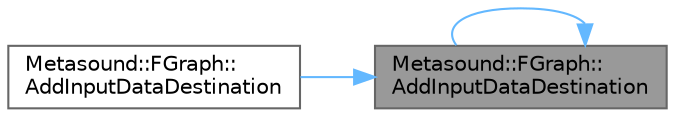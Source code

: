 digraph "Metasound::FGraph::AddInputDataDestination"
{
 // INTERACTIVE_SVG=YES
 // LATEX_PDF_SIZE
  bgcolor="transparent";
  edge [fontname=Helvetica,fontsize=10,labelfontname=Helvetica,labelfontsize=10];
  node [fontname=Helvetica,fontsize=10,shape=box,height=0.2,width=0.4];
  rankdir="RL";
  Node1 [id="Node000001",label="Metasound::FGraph::\lAddInputDataDestination",height=0.2,width=0.4,color="gray40", fillcolor="grey60", style="filled", fontcolor="black",tooltip="Add an input data destination to describe how data provided outside this graph should be routed inter..."];
  Node1 -> Node2 [id="edge1_Node000001_Node000002",dir="back",color="steelblue1",style="solid",tooltip=" "];
  Node2 [id="Node000002",label="Metasound::FGraph::\lAddInputDataDestination",height=0.2,width=0.4,color="grey40", fillcolor="white", style="filled",URL="$d1/d08/classMetasound_1_1FGraph.html#a9283e6bb18a42a7d7d16b5ae72c45222",tooltip="Add an input data destination to describe how data provided outside this graph should be routed inter..."];
  Node1 -> Node1 [id="edge2_Node000001_Node000001",dir="back",color="steelblue1",style="solid",tooltip=" "];
}
